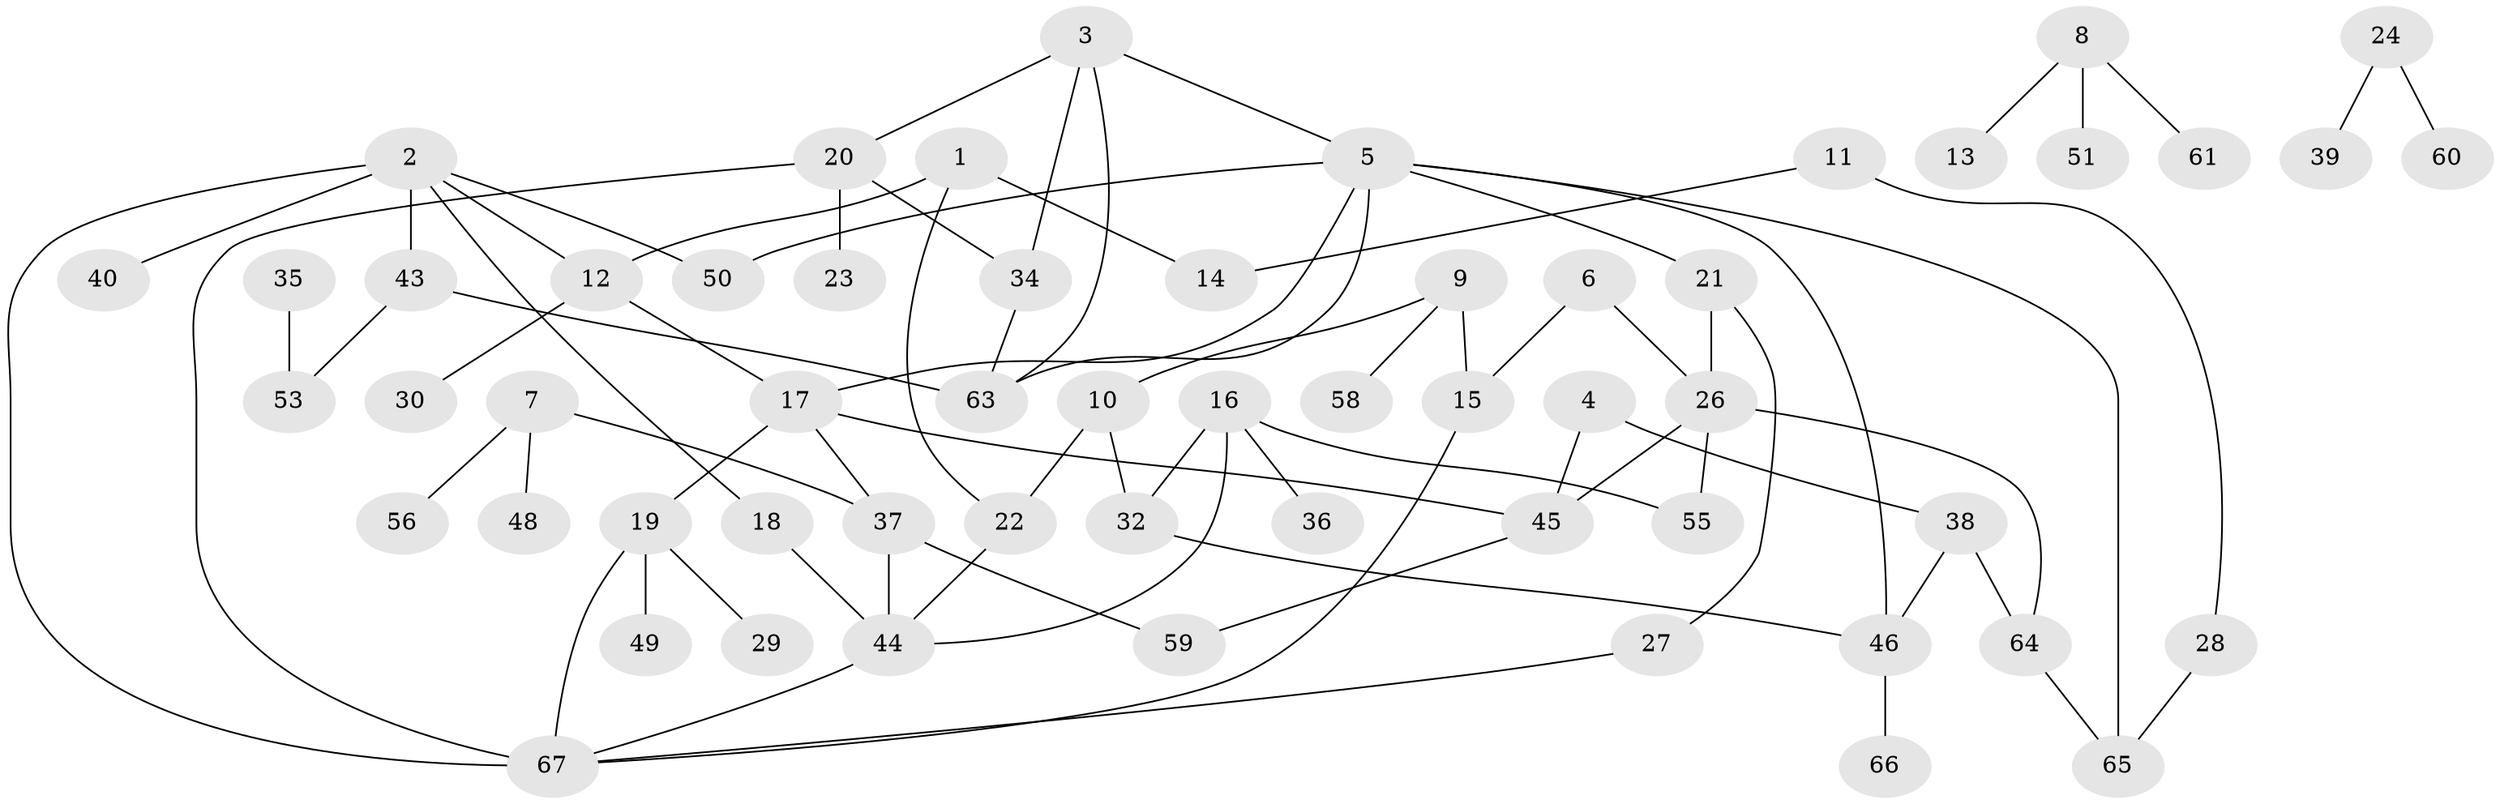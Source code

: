 // original degree distribution, {4: 0.12030075187969924, 7: 0.015037593984962405, 5: 0.03759398496240601, 2: 0.21804511278195488, 3: 0.22556390977443608, 1: 0.3233082706766917, 0: 0.06015037593984962}
// Generated by graph-tools (version 1.1) at 2025/33/03/09/25 02:33:44]
// undirected, 57 vertices, 76 edges
graph export_dot {
graph [start="1"]
  node [color=gray90,style=filled];
  1;
  2;
  3;
  4;
  5;
  6;
  7;
  8;
  9;
  10;
  11;
  12;
  13;
  14;
  15;
  16;
  17;
  18;
  19;
  20;
  21;
  22;
  23;
  24;
  26;
  27;
  28;
  29;
  30;
  32;
  34;
  35;
  36;
  37;
  38;
  39;
  40;
  43;
  44;
  45;
  46;
  48;
  49;
  50;
  51;
  53;
  55;
  56;
  58;
  59;
  60;
  61;
  63;
  64;
  65;
  66;
  67;
  1 -- 12 [weight=1.0];
  1 -- 14 [weight=1.0];
  1 -- 22 [weight=1.0];
  2 -- 12 [weight=1.0];
  2 -- 18 [weight=1.0];
  2 -- 40 [weight=1.0];
  2 -- 43 [weight=1.0];
  2 -- 50 [weight=1.0];
  2 -- 67 [weight=2.0];
  3 -- 5 [weight=1.0];
  3 -- 20 [weight=1.0];
  3 -- 34 [weight=1.0];
  3 -- 63 [weight=1.0];
  4 -- 38 [weight=1.0];
  4 -- 45 [weight=1.0];
  5 -- 17 [weight=1.0];
  5 -- 21 [weight=1.0];
  5 -- 46 [weight=1.0];
  5 -- 50 [weight=1.0];
  5 -- 63 [weight=1.0];
  5 -- 65 [weight=1.0];
  6 -- 15 [weight=1.0];
  6 -- 26 [weight=1.0];
  7 -- 37 [weight=1.0];
  7 -- 48 [weight=1.0];
  7 -- 56 [weight=1.0];
  8 -- 13 [weight=1.0];
  8 -- 51 [weight=2.0];
  8 -- 61 [weight=1.0];
  9 -- 10 [weight=1.0];
  9 -- 15 [weight=1.0];
  9 -- 58 [weight=1.0];
  10 -- 22 [weight=1.0];
  10 -- 32 [weight=1.0];
  11 -- 14 [weight=1.0];
  11 -- 28 [weight=1.0];
  12 -- 17 [weight=1.0];
  12 -- 30 [weight=1.0];
  15 -- 67 [weight=1.0];
  16 -- 32 [weight=1.0];
  16 -- 36 [weight=1.0];
  16 -- 44 [weight=1.0];
  16 -- 55 [weight=1.0];
  17 -- 19 [weight=1.0];
  17 -- 37 [weight=1.0];
  17 -- 45 [weight=1.0];
  18 -- 44 [weight=2.0];
  19 -- 29 [weight=1.0];
  19 -- 49 [weight=1.0];
  19 -- 67 [weight=1.0];
  20 -- 23 [weight=1.0];
  20 -- 34 [weight=1.0];
  20 -- 67 [weight=1.0];
  21 -- 26 [weight=1.0];
  21 -- 27 [weight=1.0];
  22 -- 44 [weight=1.0];
  24 -- 39 [weight=1.0];
  24 -- 60 [weight=1.0];
  26 -- 45 [weight=1.0];
  26 -- 55 [weight=1.0];
  26 -- 64 [weight=1.0];
  27 -- 67 [weight=1.0];
  28 -- 65 [weight=1.0];
  32 -- 46 [weight=1.0];
  34 -- 63 [weight=1.0];
  35 -- 53 [weight=1.0];
  37 -- 44 [weight=1.0];
  37 -- 59 [weight=1.0];
  38 -- 46 [weight=2.0];
  38 -- 64 [weight=1.0];
  43 -- 53 [weight=1.0];
  43 -- 63 [weight=1.0];
  44 -- 67 [weight=1.0];
  45 -- 59 [weight=1.0];
  46 -- 66 [weight=1.0];
  64 -- 65 [weight=1.0];
}
